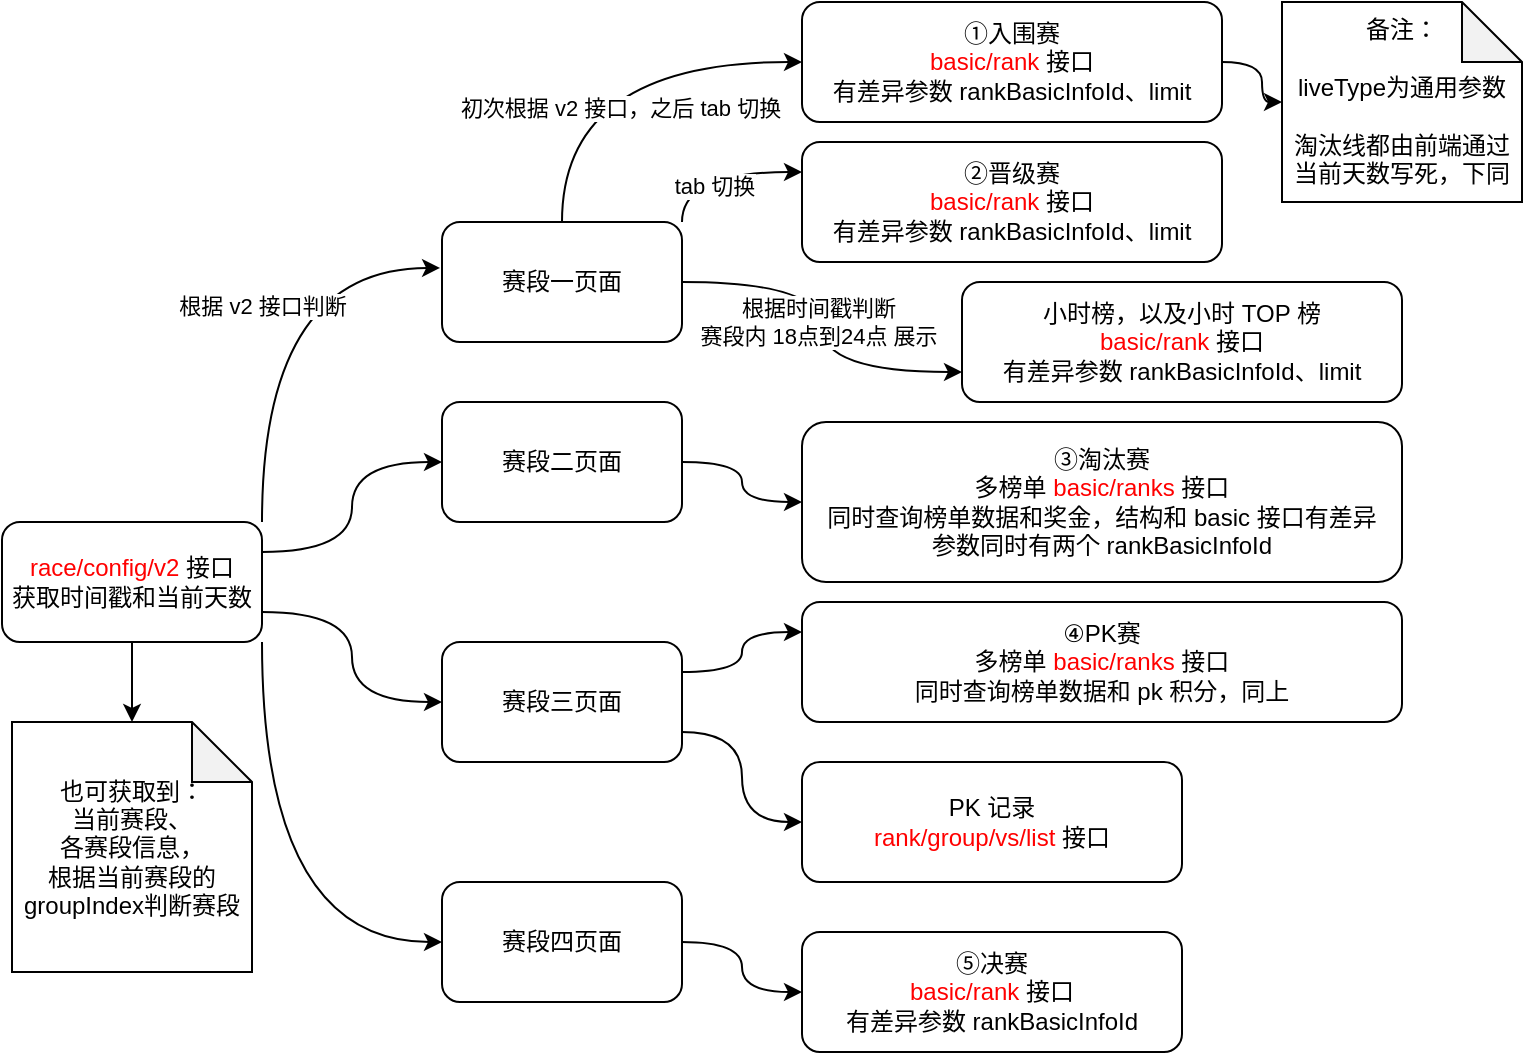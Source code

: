 <mxfile version="14.1.9" type="github">
  <diagram id="C5RBs43oDa-KdzZeNtuy" name="Page-1">
    <mxGraphModel dx="1298" dy="811" grid="1" gridSize="10" guides="1" tooltips="1" connect="1" arrows="1" fold="1" page="1" pageScale="1" pageWidth="827" pageHeight="1169" math="0" shadow="0">
      <root>
        <mxCell id="WIyWlLk6GJQsqaUBKTNV-0" />
        <mxCell id="WIyWlLk6GJQsqaUBKTNV-1" parent="WIyWlLk6GJQsqaUBKTNV-0" />
        <mxCell id="8ubw17eeu_DyqU6stzlF-27" style="edgeStyle=orthogonalEdgeStyle;curved=1;rounded=0;orthogonalLoop=1;jettySize=auto;html=1;exitX=0.5;exitY=0;exitDx=0;exitDy=0;entryX=0;entryY=0.5;entryDx=0;entryDy=0;" edge="1" parent="WIyWlLk6GJQsqaUBKTNV-1" source="8ubw17eeu_DyqU6stzlF-0" target="8ubw17eeu_DyqU6stzlF-1">
          <mxGeometry relative="1" as="geometry" />
        </mxCell>
        <mxCell id="8ubw17eeu_DyqU6stzlF-31" value="初次根据 v2 接口，之后 tab 切换" style="edgeLabel;html=1;align=center;verticalAlign=middle;resizable=0;points=[];" vertex="1" connectable="0" parent="8ubw17eeu_DyqU6stzlF-27">
          <mxGeometry x="0.09" y="-23" relative="1" as="geometry">
            <mxPoint as="offset" />
          </mxGeometry>
        </mxCell>
        <mxCell id="8ubw17eeu_DyqU6stzlF-28" style="edgeStyle=orthogonalEdgeStyle;curved=1;rounded=0;orthogonalLoop=1;jettySize=auto;html=1;exitX=1;exitY=0;exitDx=0;exitDy=0;entryX=0;entryY=0.25;entryDx=0;entryDy=0;" edge="1" parent="WIyWlLk6GJQsqaUBKTNV-1" source="8ubw17eeu_DyqU6stzlF-0" target="8ubw17eeu_DyqU6stzlF-2">
          <mxGeometry relative="1" as="geometry" />
        </mxCell>
        <mxCell id="8ubw17eeu_DyqU6stzlF-32" value="tab 切换" style="edgeLabel;html=1;align=center;verticalAlign=middle;resizable=0;points=[];" vertex="1" connectable="0" parent="8ubw17eeu_DyqU6stzlF-28">
          <mxGeometry x="-0.035" y="-7" relative="1" as="geometry">
            <mxPoint as="offset" />
          </mxGeometry>
        </mxCell>
        <mxCell id="8ubw17eeu_DyqU6stzlF-30" style="edgeStyle=orthogonalEdgeStyle;curved=1;rounded=0;orthogonalLoop=1;jettySize=auto;html=1;exitX=1;exitY=0.5;exitDx=0;exitDy=0;entryX=0;entryY=0.75;entryDx=0;entryDy=0;" edge="1" parent="WIyWlLk6GJQsqaUBKTNV-1" source="8ubw17eeu_DyqU6stzlF-0" target="8ubw17eeu_DyqU6stzlF-24">
          <mxGeometry relative="1" as="geometry" />
        </mxCell>
        <mxCell id="8ubw17eeu_DyqU6stzlF-33" value="根据时间戳判断&lt;br&gt;赛段内 18点到24点 展示" style="edgeLabel;html=1;align=center;verticalAlign=middle;resizable=0;points=[];" vertex="1" connectable="0" parent="8ubw17eeu_DyqU6stzlF-30">
          <mxGeometry x="0.092" y="-2" relative="1" as="geometry">
            <mxPoint y="-11" as="offset" />
          </mxGeometry>
        </mxCell>
        <mxCell id="8ubw17eeu_DyqU6stzlF-0" value="赛段一页面" style="rounded=1;whiteSpace=wrap;html=1;" vertex="1" parent="WIyWlLk6GJQsqaUBKTNV-1">
          <mxGeometry x="260" y="170" width="120" height="60" as="geometry" />
        </mxCell>
        <mxCell id="8ubw17eeu_DyqU6stzlF-38" value="" style="edgeStyle=orthogonalEdgeStyle;curved=1;rounded=0;orthogonalLoop=1;jettySize=auto;html=1;" edge="1" parent="WIyWlLk6GJQsqaUBKTNV-1" source="8ubw17eeu_DyqU6stzlF-1" target="8ubw17eeu_DyqU6stzlF-37">
          <mxGeometry relative="1" as="geometry" />
        </mxCell>
        <mxCell id="8ubw17eeu_DyqU6stzlF-1" value="①入围赛&lt;br&gt;&lt;font color=&quot;#ff0000&quot;&gt;basic/rank&lt;/font&gt; 接口&lt;br&gt;有差异参数 rankBasicInfoId、limit" style="rounded=1;whiteSpace=wrap;html=1;" vertex="1" parent="WIyWlLk6GJQsqaUBKTNV-1">
          <mxGeometry x="440" y="60" width="210" height="60" as="geometry" />
        </mxCell>
        <mxCell id="8ubw17eeu_DyqU6stzlF-2" value="②晋级赛&lt;br&gt;&lt;font color=&quot;#ff0000&quot;&gt;basic/rank&lt;/font&gt; 接口&lt;br&gt;有差异参数&amp;nbsp;rankBasicInfoId、limit" style="rounded=1;whiteSpace=wrap;html=1;" vertex="1" parent="WIyWlLk6GJQsqaUBKTNV-1">
          <mxGeometry x="440" y="130" width="210" height="60" as="geometry" />
        </mxCell>
        <mxCell id="8ubw17eeu_DyqU6stzlF-42" value="" style="edgeStyle=orthogonalEdgeStyle;curved=1;rounded=0;orthogonalLoop=1;jettySize=auto;html=1;" edge="1" parent="WIyWlLk6GJQsqaUBKTNV-1" source="8ubw17eeu_DyqU6stzlF-3" target="8ubw17eeu_DyqU6stzlF-41">
          <mxGeometry relative="1" as="geometry" />
        </mxCell>
        <mxCell id="8ubw17eeu_DyqU6stzlF-3" value="赛段二页面" style="rounded=1;whiteSpace=wrap;html=1;" vertex="1" parent="WIyWlLk6GJQsqaUBKTNV-1">
          <mxGeometry x="260" y="260" width="120" height="60" as="geometry" />
        </mxCell>
        <mxCell id="8ubw17eeu_DyqU6stzlF-45" style="edgeStyle=orthogonalEdgeStyle;curved=1;rounded=0;orthogonalLoop=1;jettySize=auto;html=1;exitX=1;exitY=0.25;exitDx=0;exitDy=0;entryX=0;entryY=0.25;entryDx=0;entryDy=0;" edge="1" parent="WIyWlLk6GJQsqaUBKTNV-1" source="8ubw17eeu_DyqU6stzlF-4" target="8ubw17eeu_DyqU6stzlF-15">
          <mxGeometry relative="1" as="geometry" />
        </mxCell>
        <mxCell id="8ubw17eeu_DyqU6stzlF-48" style="edgeStyle=orthogonalEdgeStyle;curved=1;rounded=0;orthogonalLoop=1;jettySize=auto;html=1;exitX=1;exitY=0.75;exitDx=0;exitDy=0;entryX=0;entryY=0.5;entryDx=0;entryDy=0;" edge="1" parent="WIyWlLk6GJQsqaUBKTNV-1" source="8ubw17eeu_DyqU6stzlF-4" target="8ubw17eeu_DyqU6stzlF-47">
          <mxGeometry relative="1" as="geometry" />
        </mxCell>
        <mxCell id="8ubw17eeu_DyqU6stzlF-4" value="赛段三页面" style="rounded=1;whiteSpace=wrap;html=1;" vertex="1" parent="WIyWlLk6GJQsqaUBKTNV-1">
          <mxGeometry x="260" y="380" width="120" height="60" as="geometry" />
        </mxCell>
        <mxCell id="8ubw17eeu_DyqU6stzlF-51" style="edgeStyle=orthogonalEdgeStyle;curved=1;rounded=0;orthogonalLoop=1;jettySize=auto;html=1;exitX=1;exitY=0.5;exitDx=0;exitDy=0;entryX=0;entryY=0.5;entryDx=0;entryDy=0;" edge="1" parent="WIyWlLk6GJQsqaUBKTNV-1" source="8ubw17eeu_DyqU6stzlF-5" target="8ubw17eeu_DyqU6stzlF-50">
          <mxGeometry relative="1" as="geometry" />
        </mxCell>
        <mxCell id="8ubw17eeu_DyqU6stzlF-5" value="赛段四页面" style="rounded=1;whiteSpace=wrap;html=1;" vertex="1" parent="WIyWlLk6GJQsqaUBKTNV-1">
          <mxGeometry x="260" y="500" width="120" height="60" as="geometry" />
        </mxCell>
        <mxCell id="8ubw17eeu_DyqU6stzlF-9" value="根据 v2 接口判断" style="edgeStyle=orthogonalEdgeStyle;rounded=0;orthogonalLoop=1;jettySize=auto;html=1;exitX=1;exitY=0;exitDx=0;exitDy=0;entryX=-0.008;entryY=0.383;entryDx=0;entryDy=0;entryPerimeter=0;curved=1;" edge="1" parent="WIyWlLk6GJQsqaUBKTNV-1" source="8ubw17eeu_DyqU6stzlF-6" target="8ubw17eeu_DyqU6stzlF-0">
          <mxGeometry relative="1" as="geometry" />
        </mxCell>
        <mxCell id="8ubw17eeu_DyqU6stzlF-10" style="edgeStyle=orthogonalEdgeStyle;rounded=0;orthogonalLoop=1;jettySize=auto;html=1;exitX=1;exitY=0.25;exitDx=0;exitDy=0;curved=1;" edge="1" parent="WIyWlLk6GJQsqaUBKTNV-1" source="8ubw17eeu_DyqU6stzlF-6" target="8ubw17eeu_DyqU6stzlF-3">
          <mxGeometry relative="1" as="geometry">
            <mxPoint x="250" y="300" as="targetPoint" />
          </mxGeometry>
        </mxCell>
        <mxCell id="8ubw17eeu_DyqU6stzlF-12" style="edgeStyle=orthogonalEdgeStyle;rounded=0;orthogonalLoop=1;jettySize=auto;html=1;exitX=1;exitY=0.75;exitDx=0;exitDy=0;entryX=0;entryY=0.5;entryDx=0;entryDy=0;curved=1;" edge="1" parent="WIyWlLk6GJQsqaUBKTNV-1" source="8ubw17eeu_DyqU6stzlF-6" target="8ubw17eeu_DyqU6stzlF-4">
          <mxGeometry relative="1" as="geometry" />
        </mxCell>
        <mxCell id="8ubw17eeu_DyqU6stzlF-13" style="edgeStyle=orthogonalEdgeStyle;rounded=0;orthogonalLoop=1;jettySize=auto;html=1;exitX=1;exitY=1;exitDx=0;exitDy=0;entryX=0;entryY=0.5;entryDx=0;entryDy=0;curved=1;" edge="1" parent="WIyWlLk6GJQsqaUBKTNV-1" source="8ubw17eeu_DyqU6stzlF-6" target="8ubw17eeu_DyqU6stzlF-5">
          <mxGeometry relative="1" as="geometry" />
        </mxCell>
        <mxCell id="8ubw17eeu_DyqU6stzlF-40" value="" style="edgeStyle=orthogonalEdgeStyle;curved=1;rounded=0;orthogonalLoop=1;jettySize=auto;html=1;" edge="1" parent="WIyWlLk6GJQsqaUBKTNV-1" source="8ubw17eeu_DyqU6stzlF-6" target="8ubw17eeu_DyqU6stzlF-39">
          <mxGeometry relative="1" as="geometry" />
        </mxCell>
        <mxCell id="8ubw17eeu_DyqU6stzlF-6" value="&lt;font color=&quot;#ff0000&quot;&gt;race/config/v2&lt;/font&gt; 接口&lt;br&gt;获取时间戳和当前天数" style="rounded=1;whiteSpace=wrap;html=1;" vertex="1" parent="WIyWlLk6GJQsqaUBKTNV-1">
          <mxGeometry x="40" y="320" width="130" height="60" as="geometry" />
        </mxCell>
        <mxCell id="8ubw17eeu_DyqU6stzlF-15" value="&lt;span&gt;④PK赛&lt;/span&gt;&lt;br&gt;&lt;span&gt;多榜单&amp;nbsp;&lt;/span&gt;&lt;font color=&quot;#ff0000&quot;&gt;basic/ranks&lt;/font&gt;&lt;span&gt;&amp;nbsp;接口&lt;/span&gt;&lt;br&gt;&lt;span&gt;同时查询榜单数据和 pk 积分，同上&lt;/span&gt;" style="whiteSpace=wrap;html=1;rounded=1;" vertex="1" parent="WIyWlLk6GJQsqaUBKTNV-1">
          <mxGeometry x="440" y="360" width="300" height="60" as="geometry" />
        </mxCell>
        <mxCell id="8ubw17eeu_DyqU6stzlF-24" value="小时榜，以及小时 TOP 榜&lt;br&gt;&lt;font color=&quot;#ff0000&quot;&gt;basic/rank&lt;/font&gt; 接口&lt;br&gt;有差异参数&amp;nbsp;rankBasicInfoId、limit" style="rounded=1;whiteSpace=wrap;html=1;" vertex="1" parent="WIyWlLk6GJQsqaUBKTNV-1">
          <mxGeometry x="520" y="200" width="220" height="60" as="geometry" />
        </mxCell>
        <mxCell id="8ubw17eeu_DyqU6stzlF-37" value="备注：&lt;br&gt;&lt;br&gt;liveType为通用参数&lt;br&gt;&lt;br&gt;淘汰线都由前端通过 当前天数写死，下同" style="shape=note;whiteSpace=wrap;html=1;backgroundOutline=1;darkOpacity=0.05;rounded=1;" vertex="1" parent="WIyWlLk6GJQsqaUBKTNV-1">
          <mxGeometry x="680" y="60" width="120" height="100" as="geometry" />
        </mxCell>
        <mxCell id="8ubw17eeu_DyqU6stzlF-39" value="也可获取到：&lt;br&gt;当前赛段、&lt;br&gt;各赛段信息，&lt;br&gt;根据当前赛段的groupIndex判断赛段" style="shape=note;whiteSpace=wrap;html=1;backgroundOutline=1;darkOpacity=0.05;rounded=1;" vertex="1" parent="WIyWlLk6GJQsqaUBKTNV-1">
          <mxGeometry x="45" y="420" width="120" height="125" as="geometry" />
        </mxCell>
        <mxCell id="8ubw17eeu_DyqU6stzlF-41" value="③淘汰赛&lt;br&gt;多榜单&amp;nbsp;&lt;font color=&quot;#ff0000&quot;&gt;basic/ranks&lt;/font&gt; 接口&lt;br&gt;同时查询榜单数据和奖金，结构和 basic 接口有差异&lt;br&gt;参数同时有两个 rankBasicInfoId" style="whiteSpace=wrap;html=1;rounded=1;" vertex="1" parent="WIyWlLk6GJQsqaUBKTNV-1">
          <mxGeometry x="440" y="270" width="300" height="80" as="geometry" />
        </mxCell>
        <mxCell id="8ubw17eeu_DyqU6stzlF-47" value="PK 记录&lt;br&gt;&lt;font color=&quot;#ff0000&quot;&gt;rank/group/vs/list&lt;/font&gt; 接口" style="rounded=1;whiteSpace=wrap;html=1;" vertex="1" parent="WIyWlLk6GJQsqaUBKTNV-1">
          <mxGeometry x="440" y="440" width="190" height="60" as="geometry" />
        </mxCell>
        <mxCell id="8ubw17eeu_DyqU6stzlF-50" value="⑤决赛&lt;br&gt;&lt;font color=&quot;#ff0000&quot;&gt;basic/rank&lt;/font&gt;&amp;nbsp;接口&lt;br&gt;有差异参数&amp;nbsp;rankBasicInfoId" style="rounded=1;whiteSpace=wrap;html=1;" vertex="1" parent="WIyWlLk6GJQsqaUBKTNV-1">
          <mxGeometry x="440" y="525" width="190" height="60" as="geometry" />
        </mxCell>
      </root>
    </mxGraphModel>
  </diagram>
</mxfile>
